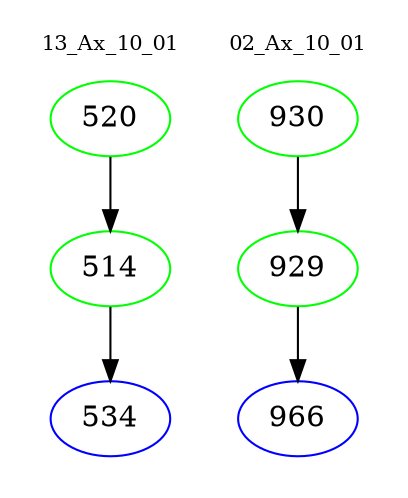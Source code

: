 digraph{
subgraph cluster_0 {
color = white
label = "13_Ax_10_01";
fontsize=10;
T0_520 [label="520", color="green"]
T0_520 -> T0_514 [color="black"]
T0_514 [label="514", color="green"]
T0_514 -> T0_534 [color="black"]
T0_534 [label="534", color="blue"]
}
subgraph cluster_1 {
color = white
label = "02_Ax_10_01";
fontsize=10;
T1_930 [label="930", color="green"]
T1_930 -> T1_929 [color="black"]
T1_929 [label="929", color="green"]
T1_929 -> T1_966 [color="black"]
T1_966 [label="966", color="blue"]
}
}
